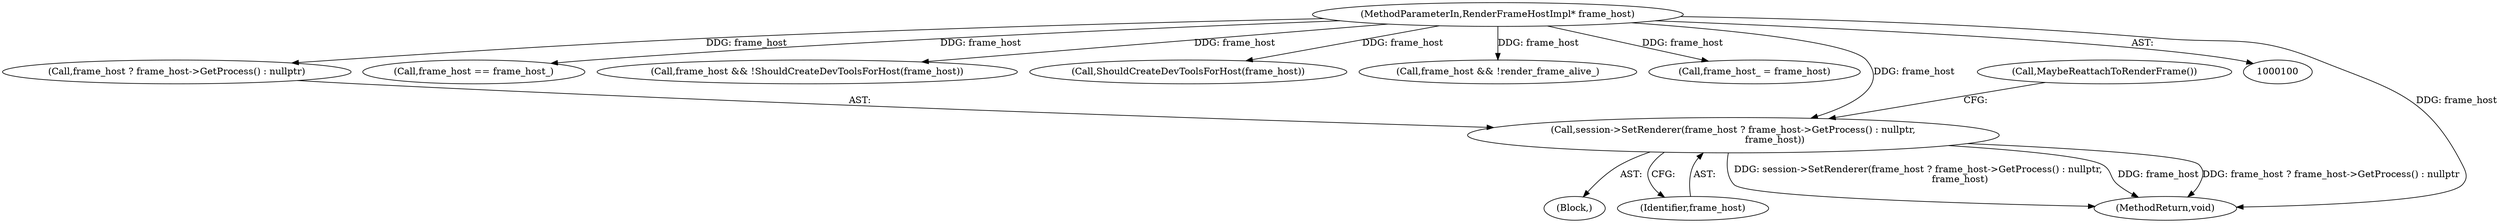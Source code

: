 digraph "0_Chrome_3c8e4852477d5b1e2da877808c998dc57db9460f_41@pointer" {
"1000144" [label="(Call,session->SetRenderer(frame_host ? frame_host->GetProcess() : nullptr,\n                            frame_host))"];
"1000101" [label="(MethodParameterIn,RenderFrameHostImpl* frame_host)"];
"1000144" [label="(Call,session->SetRenderer(frame_host ? frame_host->GetProcess() : nullptr,\n                            frame_host))"];
"1000104" [label="(Call,frame_host == frame_host_)"];
"1000120" [label="(Call,frame_host && !ShouldCreateDevToolsForHost(frame_host))"];
"1000149" [label="(Identifier,frame_host)"];
"1000101" [label="(MethodParameterIn,RenderFrameHostImpl* frame_host)"];
"1000123" [label="(Call,ShouldCreateDevToolsForHost(frame_host))"];
"1000109" [label="(Call,frame_host && !render_frame_alive_)"];
"1000131" [label="(Call,frame_host_ = frame_host)"];
"1000150" [label="(Call,MaybeReattachToRenderFrame())"];
"1000145" [label="(Call,frame_host ? frame_host->GetProcess() : nullptr)"];
"1000143" [label="(Block,)"];
"1000151" [label="(MethodReturn,void)"];
"1000144" -> "1000143"  [label="AST: "];
"1000144" -> "1000149"  [label="CFG: "];
"1000145" -> "1000144"  [label="AST: "];
"1000149" -> "1000144"  [label="AST: "];
"1000150" -> "1000144"  [label="CFG: "];
"1000144" -> "1000151"  [label="DDG: session->SetRenderer(frame_host ? frame_host->GetProcess() : nullptr,\n                            frame_host)"];
"1000144" -> "1000151"  [label="DDG: frame_host"];
"1000144" -> "1000151"  [label="DDG: frame_host ? frame_host->GetProcess() : nullptr"];
"1000101" -> "1000144"  [label="DDG: frame_host"];
"1000101" -> "1000100"  [label="AST: "];
"1000101" -> "1000151"  [label="DDG: frame_host"];
"1000101" -> "1000104"  [label="DDG: frame_host"];
"1000101" -> "1000109"  [label="DDG: frame_host"];
"1000101" -> "1000120"  [label="DDG: frame_host"];
"1000101" -> "1000123"  [label="DDG: frame_host"];
"1000101" -> "1000131"  [label="DDG: frame_host"];
"1000101" -> "1000145"  [label="DDG: frame_host"];
}
